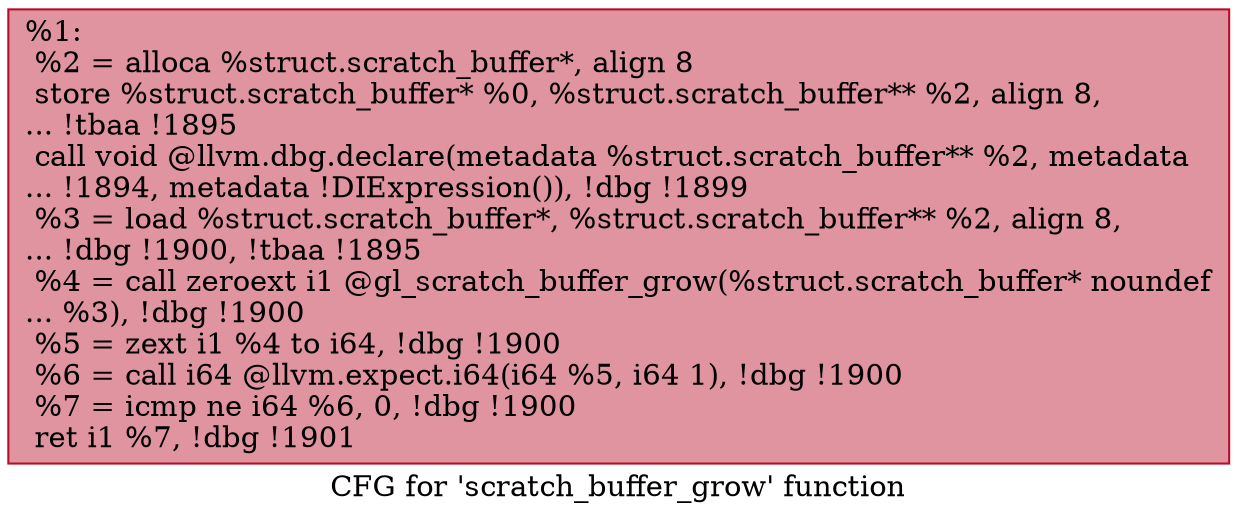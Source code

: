 digraph "CFG for 'scratch_buffer_grow' function" {
	label="CFG for 'scratch_buffer_grow' function";

	Node0xbe25b0 [shape=record,color="#b70d28ff", style=filled, fillcolor="#b70d2870",label="{%1:\l  %2 = alloca %struct.scratch_buffer*, align 8\l  store %struct.scratch_buffer* %0, %struct.scratch_buffer** %2, align 8,\l... !tbaa !1895\l  call void @llvm.dbg.declare(metadata %struct.scratch_buffer** %2, metadata\l... !1894, metadata !DIExpression()), !dbg !1899\l  %3 = load %struct.scratch_buffer*, %struct.scratch_buffer** %2, align 8,\l... !dbg !1900, !tbaa !1895\l  %4 = call zeroext i1 @gl_scratch_buffer_grow(%struct.scratch_buffer* noundef\l... %3), !dbg !1900\l  %5 = zext i1 %4 to i64, !dbg !1900\l  %6 = call i64 @llvm.expect.i64(i64 %5, i64 1), !dbg !1900\l  %7 = icmp ne i64 %6, 0, !dbg !1900\l  ret i1 %7, !dbg !1901\l}"];
}
